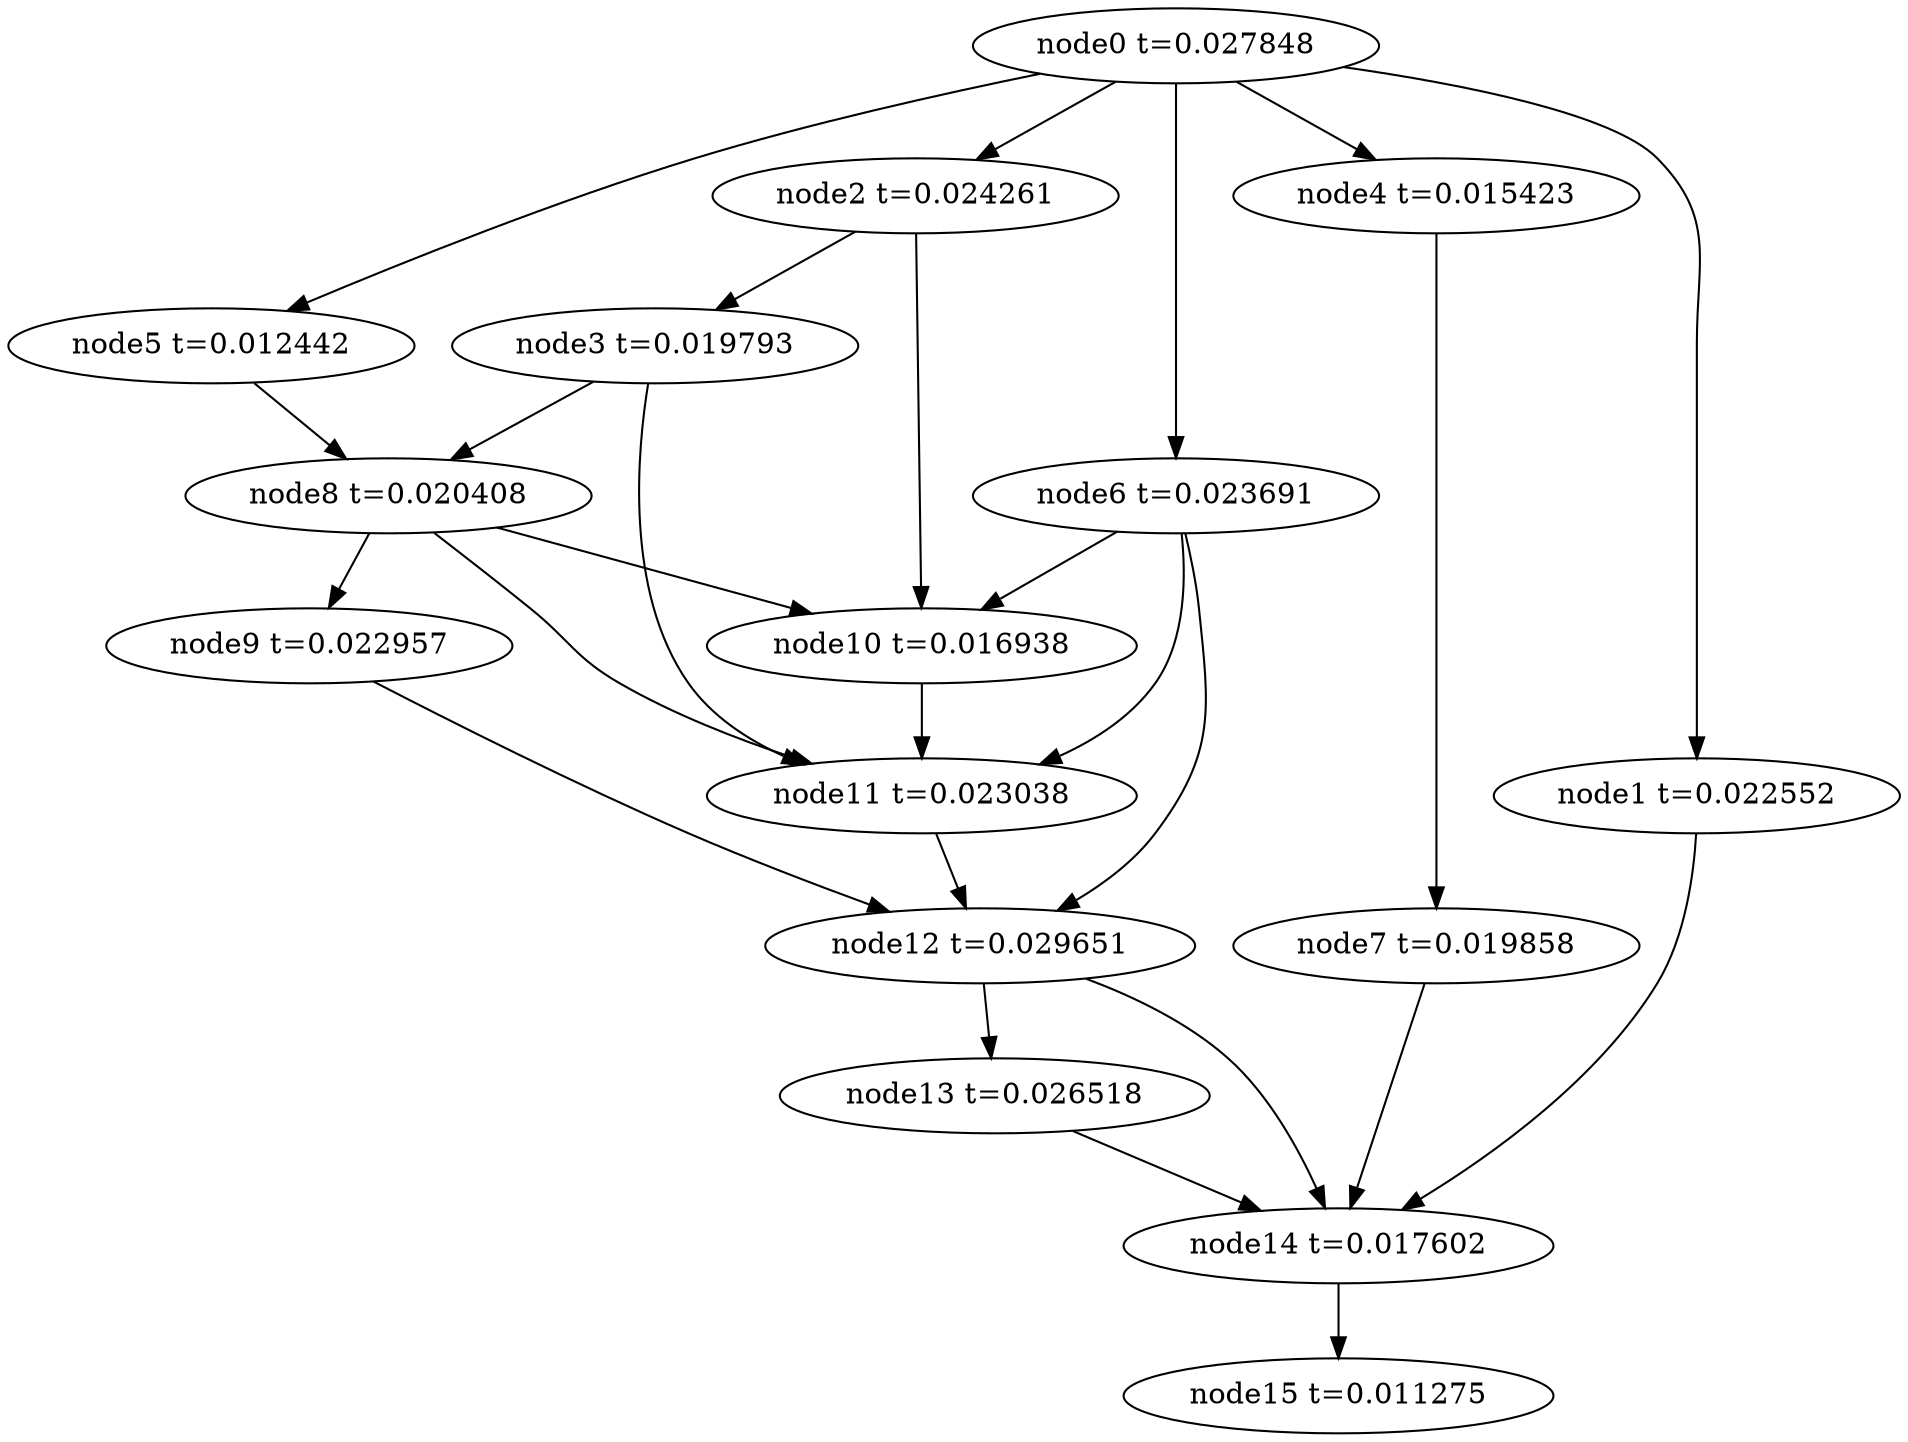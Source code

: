 digraph g{
	node15[label="node15 t=0.011275"]
	node14 -> node15
	node14[label="node14 t=0.017602"];
	node13 -> node14
	node13[label="node13 t=0.026518"];
	node12 -> node14
	node12 -> node13
	node12[label="node12 t=0.029651"];
	node11 -> node12
	node11[label="node11 t=0.023038"];
	node10 -> node11
	node10[label="node10 t=0.016938"];
	node9 -> node12
	node9[label="node9 t=0.022957"];
	node8 -> node11
	node8 -> node10
	node8 -> node9
	node8[label="node8 t=0.020408"];
	node7 -> node14
	node7[label="node7 t=0.019858"];
	node6 -> node12
	node6 -> node11
	node6 -> node10
	node6[label="node6 t=0.023691"];
	node5 -> node8
	node5[label="node5 t=0.012442"];
	node4 -> node7
	node4[label="node4 t=0.015423"];
	node3 -> node11
	node3 -> node8
	node3[label="node3 t=0.019793"];
	node2 -> node10
	node2 -> node3
	node2[label="node2 t=0.024261"];
	node1 -> node14
	node1[label="node1 t=0.022552"];
	node0 -> node6
	node0 -> node5
	node0 -> node4
	node0 -> node2
	node0 -> node1
	node0[label="node0 t=0.027848"];
}
